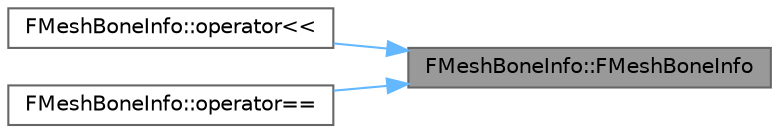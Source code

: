 digraph "FMeshBoneInfo::FMeshBoneInfo"
{
 // INTERACTIVE_SVG=YES
 // LATEX_PDF_SIZE
  bgcolor="transparent";
  edge [fontname=Helvetica,fontsize=10,labelfontname=Helvetica,labelfontsize=10];
  node [fontname=Helvetica,fontsize=10,shape=box,height=0.2,width=0.4];
  rankdir="RL";
  Node1 [id="Node000001",label="FMeshBoneInfo::FMeshBoneInfo",height=0.2,width=0.4,color="gray40", fillcolor="grey60", style="filled", fontcolor="black",tooltip=" "];
  Node1 -> Node2 [id="edge1_Node000001_Node000002",dir="back",color="steelblue1",style="solid",tooltip=" "];
  Node2 [id="Node000002",label="FMeshBoneInfo::operator\<\<",height=0.2,width=0.4,color="grey40", fillcolor="white", style="filled",URL="$df/d1e/structFMeshBoneInfo.html#a3631b3c26976baea42afe07b30e06b18",tooltip=" "];
  Node1 -> Node3 [id="edge2_Node000001_Node000003",dir="back",color="steelblue1",style="solid",tooltip=" "];
  Node3 [id="Node000003",label="FMeshBoneInfo::operator==",height=0.2,width=0.4,color="grey40", fillcolor="white", style="filled",URL="$df/d1e/structFMeshBoneInfo.html#a924b1318bb142230c85d9844d123b064",tooltip=" "];
}
